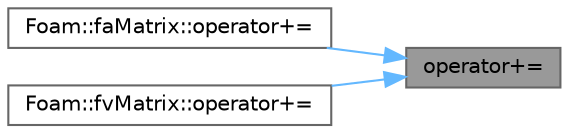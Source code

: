 digraph "operator+="
{
 // LATEX_PDF_SIZE
  bgcolor="transparent";
  edge [fontname=Helvetica,fontsize=10,labelfontname=Helvetica,labelfontsize=10];
  node [fontname=Helvetica,fontsize=10,shape=box,height=0.2,width=0.4];
  rankdir="RL";
  Node1 [id="Node000001",label="operator+=",height=0.2,width=0.4,color="gray40", fillcolor="grey60", style="filled", fontcolor="black",tooltip=" "];
  Node1 -> Node2 [id="edge1_Node000001_Node000002",dir="back",color="steelblue1",style="solid",tooltip=" "];
  Node2 [id="Node000002",label="Foam::faMatrix::operator+=",height=0.2,width=0.4,color="grey40", fillcolor="white", style="filled",URL="$classFoam_1_1faMatrix.html#a644459031c08883e1a72e7faa7f2c698",tooltip=" "];
  Node1 -> Node3 [id="edge2_Node000001_Node000003",dir="back",color="steelblue1",style="solid",tooltip=" "];
  Node3 [id="Node000003",label="Foam::fvMatrix::operator+=",height=0.2,width=0.4,color="grey40", fillcolor="white", style="filled",URL="$classFoam_1_1fvMatrix.html#a3b35570cf4d5c9f6922532e61ce4cdd4",tooltip=" "];
}
